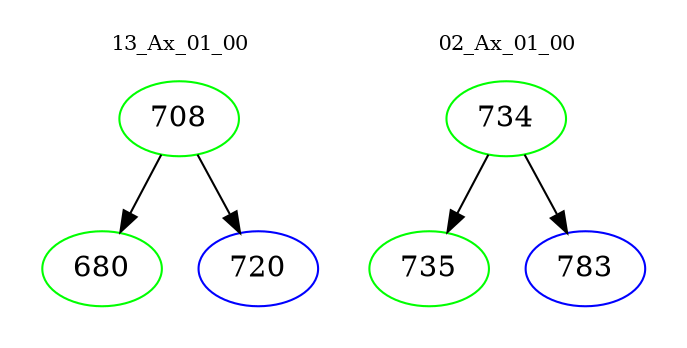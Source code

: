 digraph{
subgraph cluster_0 {
color = white
label = "13_Ax_01_00";
fontsize=10;
T0_708 [label="708", color="green"]
T0_708 -> T0_680 [color="black"]
T0_680 [label="680", color="green"]
T0_708 -> T0_720 [color="black"]
T0_720 [label="720", color="blue"]
}
subgraph cluster_1 {
color = white
label = "02_Ax_01_00";
fontsize=10;
T1_734 [label="734", color="green"]
T1_734 -> T1_735 [color="black"]
T1_735 [label="735", color="green"]
T1_734 -> T1_783 [color="black"]
T1_783 [label="783", color="blue"]
}
}
